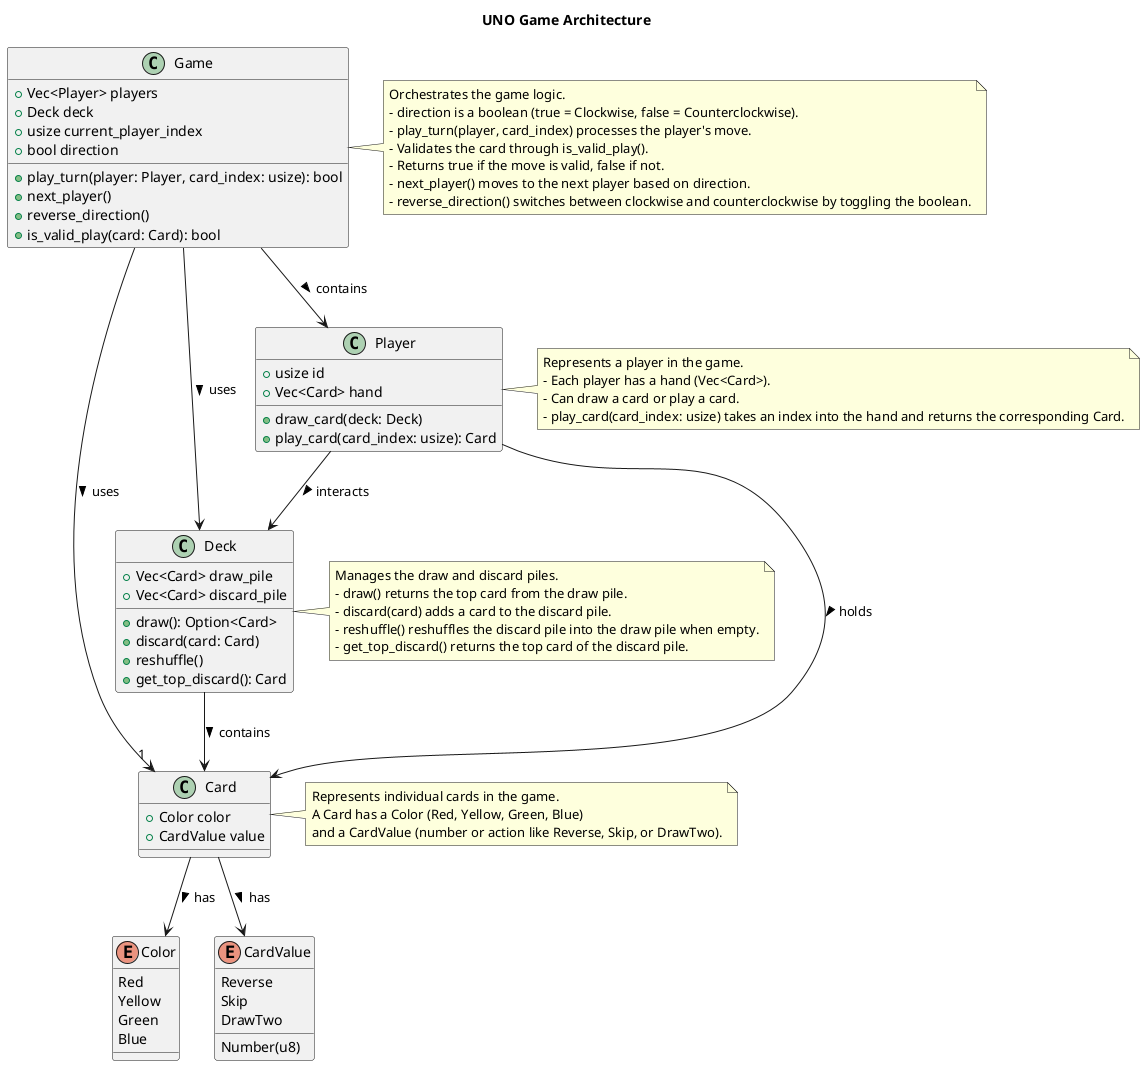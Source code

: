 @startuml
title UNO Game Architecture

' Enum for Card Color
enum Color {
  Red
  Yellow
  Green
  Blue
}

' Enum for Card Value (numbered and action cards)
enum CardValue {
  Number(u8)
  Reverse
  Skip
  DrawTwo
}

' Class representing a Card with a color and value
class Card {
  + Color color
  + CardValue value
}

' Deck class manages the draw and discard piles, along with methods to draw, discard, and reshuffle cards.
class Deck {
  + Vec<Card> draw_pile
  + Vec<Card> discard_pile
  + draw(): Option<Card>
  + discard(card: Card)
  + reshuffle()
  + get_top_discard(): Card
}

' Player class represents a player with an id and a hand of cards. Players can only draw or play cards.
class Player {
  + usize id
  + Vec<Card> hand
  + draw_card(deck: Deck)
  + play_card(card_index: usize): Card
}

' Game class manages the flow of the game including the players, deck, and current player index.
' The direction is now a boolean: true for Clockwise, false for Counterclockwise.
class Game {
  + Vec<Player> players
  + Deck deck
  + usize current_player_index
  + bool direction
  + play_turn(player: Player, card_index: usize): bool
  + next_player()
  + reverse_direction()
  + is_valid_play(card: Card): bool
}

' Relationships
Card --> Color : has >
Card --> CardValue : has >
Deck --> Card : contains >
Player --> Card : holds >
Player --> Deck : interacts >
Game --> Player : contains >
Game --> Deck : uses >
Game --> "1" Card : uses >

' Documentation as comments
note right of Card
  Represents individual cards in the game.
  A Card has a Color (Red, Yellow, Green, Blue)
  and a CardValue (number or action like Reverse, Skip, or DrawTwo).
end note

note right of Deck
  Manages the draw and discard piles.
  - draw() returns the top card from the draw pile.
  - discard(card) adds a card to the discard pile.
  - reshuffle() reshuffles the discard pile into the draw pile when empty.
  - get_top_discard() returns the top card of the discard pile.
end note

note right of Player
  Represents a player in the game.
  - Each player has a hand (Vec<Card>).
  - Can draw a card or play a card.
  - play_card(card_index: usize) takes an index into the hand and returns the corresponding Card.
end note

note right of Game
  Orchestrates the game logic.
  - direction is a boolean (true = Clockwise, false = Counterclockwise).
  - play_turn(player, card_index) processes the player's move.
  - Validates the card through is_valid_play().
  - Returns true if the move is valid, false if not.
  - next_player() moves to the next player based on direction.
  - reverse_direction() switches between clockwise and counterclockwise by toggling the boolean.
end note

@enduml
